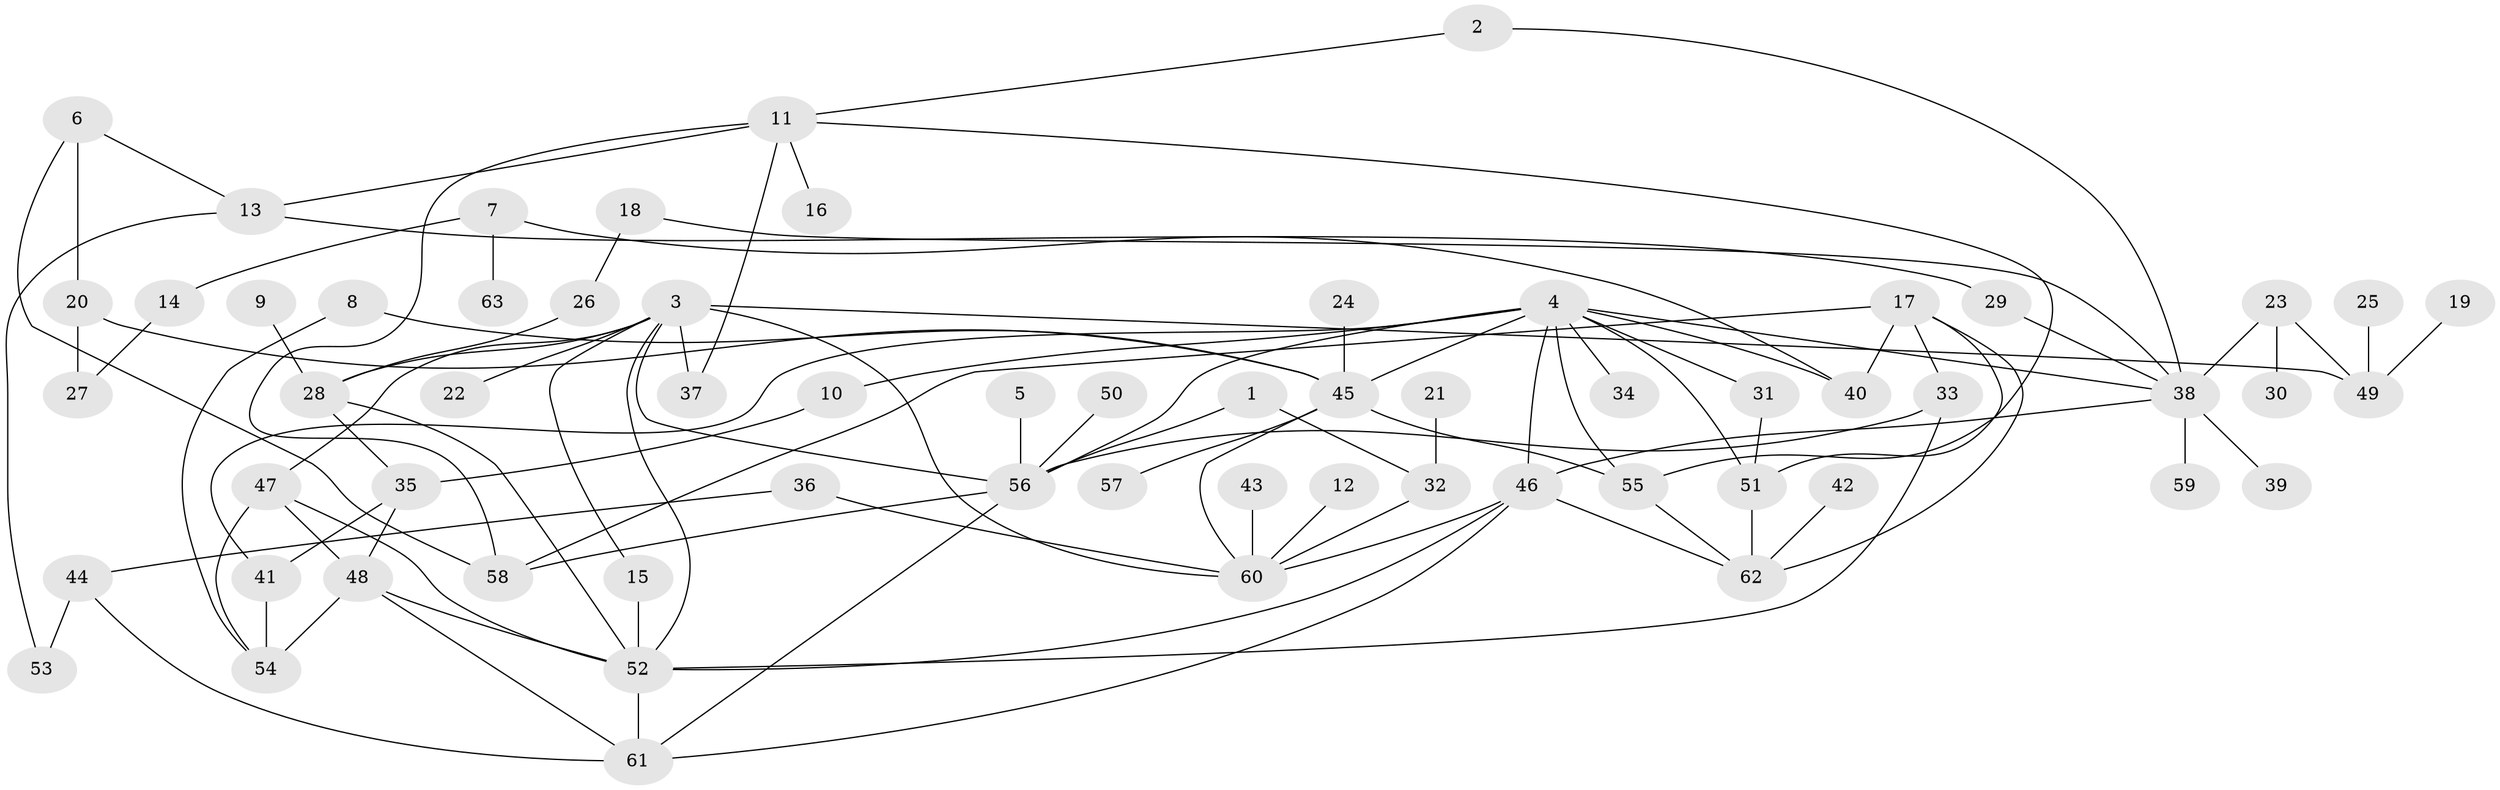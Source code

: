 // original degree distribution, {5: 0.06349206349206349, 9: 0.007936507936507936, 8: 0.023809523809523808, 2: 0.35714285714285715, 4: 0.09523809523809523, 6: 0.015873015873015872, 3: 0.1984126984126984, 1: 0.23015873015873015, 7: 0.007936507936507936}
// Generated by graph-tools (version 1.1) at 2025/25/03/09/25 03:25:30]
// undirected, 63 vertices, 100 edges
graph export_dot {
graph [start="1"]
  node [color=gray90,style=filled];
  1;
  2;
  3;
  4;
  5;
  6;
  7;
  8;
  9;
  10;
  11;
  12;
  13;
  14;
  15;
  16;
  17;
  18;
  19;
  20;
  21;
  22;
  23;
  24;
  25;
  26;
  27;
  28;
  29;
  30;
  31;
  32;
  33;
  34;
  35;
  36;
  37;
  38;
  39;
  40;
  41;
  42;
  43;
  44;
  45;
  46;
  47;
  48;
  49;
  50;
  51;
  52;
  53;
  54;
  55;
  56;
  57;
  58;
  59;
  60;
  61;
  62;
  63;
  1 -- 32 [weight=1.0];
  1 -- 56 [weight=1.0];
  2 -- 11 [weight=1.0];
  2 -- 38 [weight=1.0];
  3 -- 15 [weight=1.0];
  3 -- 22 [weight=1.0];
  3 -- 28 [weight=1.0];
  3 -- 37 [weight=1.0];
  3 -- 47 [weight=1.0];
  3 -- 49 [weight=1.0];
  3 -- 52 [weight=1.0];
  3 -- 56 [weight=1.0];
  3 -- 60 [weight=1.0];
  4 -- 10 [weight=1.0];
  4 -- 31 [weight=1.0];
  4 -- 34 [weight=1.0];
  4 -- 38 [weight=2.0];
  4 -- 40 [weight=1.0];
  4 -- 41 [weight=1.0];
  4 -- 45 [weight=2.0];
  4 -- 46 [weight=1.0];
  4 -- 51 [weight=1.0];
  4 -- 55 [weight=1.0];
  4 -- 56 [weight=1.0];
  5 -- 56 [weight=1.0];
  6 -- 13 [weight=1.0];
  6 -- 20 [weight=1.0];
  6 -- 58 [weight=1.0];
  7 -- 14 [weight=1.0];
  7 -- 40 [weight=1.0];
  7 -- 63 [weight=1.0];
  8 -- 45 [weight=1.0];
  8 -- 54 [weight=1.0];
  9 -- 28 [weight=1.0];
  10 -- 35 [weight=1.0];
  11 -- 13 [weight=1.0];
  11 -- 16 [weight=1.0];
  11 -- 37 [weight=1.0];
  11 -- 55 [weight=1.0];
  11 -- 58 [weight=1.0];
  12 -- 60 [weight=1.0];
  13 -- 29 [weight=1.0];
  13 -- 53 [weight=1.0];
  14 -- 27 [weight=1.0];
  15 -- 52 [weight=1.0];
  17 -- 33 [weight=1.0];
  17 -- 40 [weight=1.0];
  17 -- 51 [weight=1.0];
  17 -- 58 [weight=1.0];
  17 -- 62 [weight=1.0];
  18 -- 26 [weight=1.0];
  18 -- 38 [weight=1.0];
  19 -- 49 [weight=1.0];
  20 -- 27 [weight=1.0];
  20 -- 45 [weight=1.0];
  21 -- 32 [weight=1.0];
  23 -- 30 [weight=1.0];
  23 -- 38 [weight=1.0];
  23 -- 49 [weight=2.0];
  24 -- 45 [weight=1.0];
  25 -- 49 [weight=1.0];
  26 -- 28 [weight=1.0];
  28 -- 35 [weight=1.0];
  28 -- 52 [weight=1.0];
  29 -- 38 [weight=1.0];
  31 -- 51 [weight=1.0];
  32 -- 60 [weight=1.0];
  33 -- 52 [weight=1.0];
  33 -- 56 [weight=1.0];
  35 -- 41 [weight=1.0];
  35 -- 48 [weight=1.0];
  36 -- 44 [weight=1.0];
  36 -- 60 [weight=1.0];
  38 -- 39 [weight=1.0];
  38 -- 46 [weight=1.0];
  38 -- 59 [weight=1.0];
  41 -- 54 [weight=1.0];
  42 -- 62 [weight=1.0];
  43 -- 60 [weight=1.0];
  44 -- 53 [weight=1.0];
  44 -- 61 [weight=1.0];
  45 -- 55 [weight=1.0];
  45 -- 57 [weight=1.0];
  45 -- 60 [weight=1.0];
  46 -- 52 [weight=1.0];
  46 -- 60 [weight=1.0];
  46 -- 61 [weight=1.0];
  46 -- 62 [weight=1.0];
  47 -- 48 [weight=1.0];
  47 -- 52 [weight=1.0];
  47 -- 54 [weight=1.0];
  48 -- 52 [weight=1.0];
  48 -- 54 [weight=2.0];
  48 -- 61 [weight=1.0];
  50 -- 56 [weight=1.0];
  51 -- 62 [weight=1.0];
  52 -- 61 [weight=1.0];
  55 -- 62 [weight=1.0];
  56 -- 58 [weight=1.0];
  56 -- 61 [weight=1.0];
}
